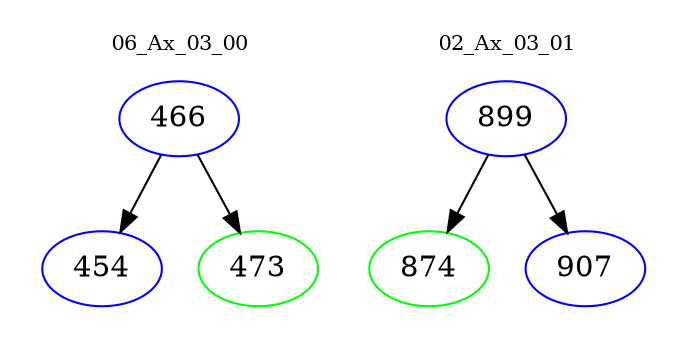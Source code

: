 digraph{
subgraph cluster_0 {
color = white
label = "06_Ax_03_00";
fontsize=10;
T0_466 [label="466", color="blue"]
T0_466 -> T0_454 [color="black"]
T0_454 [label="454", color="blue"]
T0_466 -> T0_473 [color="black"]
T0_473 [label="473", color="green"]
}
subgraph cluster_1 {
color = white
label = "02_Ax_03_01";
fontsize=10;
T1_899 [label="899", color="blue"]
T1_899 -> T1_874 [color="black"]
T1_874 [label="874", color="green"]
T1_899 -> T1_907 [color="black"]
T1_907 [label="907", color="blue"]
}
}
